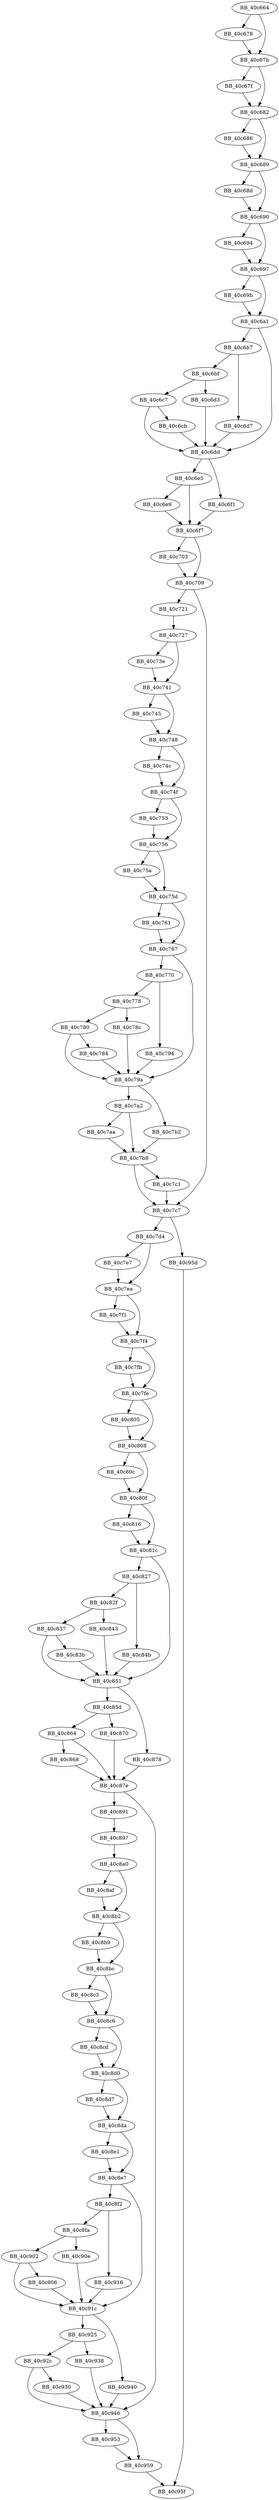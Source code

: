 DiGraph __control87{
BB_40c664->BB_40c678
BB_40c664->BB_40c67b
BB_40c678->BB_40c67b
BB_40c67b->BB_40c67f
BB_40c67b->BB_40c682
BB_40c67f->BB_40c682
BB_40c682->BB_40c686
BB_40c682->BB_40c689
BB_40c686->BB_40c689
BB_40c689->BB_40c68d
BB_40c689->BB_40c690
BB_40c68d->BB_40c690
BB_40c690->BB_40c694
BB_40c690->BB_40c697
BB_40c694->BB_40c697
BB_40c697->BB_40c69b
BB_40c697->BB_40c6a1
BB_40c69b->BB_40c6a1
BB_40c6a1->BB_40c6b7
BB_40c6a1->BB_40c6dd
BB_40c6b7->BB_40c6bf
BB_40c6b7->BB_40c6d7
BB_40c6bf->BB_40c6c7
BB_40c6bf->BB_40c6d3
BB_40c6c7->BB_40c6cb
BB_40c6c7->BB_40c6dd
BB_40c6cb->BB_40c6dd
BB_40c6d3->BB_40c6dd
BB_40c6d7->BB_40c6dd
BB_40c6dd->BB_40c6e5
BB_40c6dd->BB_40c6f1
BB_40c6e5->BB_40c6e9
BB_40c6e5->BB_40c6f7
BB_40c6e9->BB_40c6f7
BB_40c6f1->BB_40c6f7
BB_40c6f7->BB_40c703
BB_40c6f7->BB_40c709
BB_40c703->BB_40c709
BB_40c709->BB_40c721
BB_40c709->BB_40c7c7
BB_40c721->BB_40c727
BB_40c727->BB_40c73e
BB_40c727->BB_40c741
BB_40c73e->BB_40c741
BB_40c741->BB_40c745
BB_40c741->BB_40c748
BB_40c745->BB_40c748
BB_40c748->BB_40c74c
BB_40c748->BB_40c74f
BB_40c74c->BB_40c74f
BB_40c74f->BB_40c753
BB_40c74f->BB_40c756
BB_40c753->BB_40c756
BB_40c756->BB_40c75a
BB_40c756->BB_40c75d
BB_40c75a->BB_40c75d
BB_40c75d->BB_40c761
BB_40c75d->BB_40c767
BB_40c761->BB_40c767
BB_40c767->BB_40c770
BB_40c767->BB_40c79a
BB_40c770->BB_40c778
BB_40c770->BB_40c794
BB_40c778->BB_40c780
BB_40c778->BB_40c78c
BB_40c780->BB_40c784
BB_40c780->BB_40c79a
BB_40c784->BB_40c79a
BB_40c78c->BB_40c79a
BB_40c794->BB_40c79a
BB_40c79a->BB_40c7a2
BB_40c79a->BB_40c7b2
BB_40c7a2->BB_40c7aa
BB_40c7a2->BB_40c7b8
BB_40c7aa->BB_40c7b8
BB_40c7b2->BB_40c7b8
BB_40c7b8->BB_40c7c1
BB_40c7b8->BB_40c7c7
BB_40c7c1->BB_40c7c7
BB_40c7c7->BB_40c7d4
BB_40c7c7->BB_40c95d
BB_40c7d4->BB_40c7e7
BB_40c7d4->BB_40c7ea
BB_40c7e7->BB_40c7ea
BB_40c7ea->BB_40c7f1
BB_40c7ea->BB_40c7f4
BB_40c7f1->BB_40c7f4
BB_40c7f4->BB_40c7fb
BB_40c7f4->BB_40c7fe
BB_40c7fb->BB_40c7fe
BB_40c7fe->BB_40c805
BB_40c7fe->BB_40c808
BB_40c805->BB_40c808
BB_40c808->BB_40c80c
BB_40c808->BB_40c80f
BB_40c80c->BB_40c80f
BB_40c80f->BB_40c816
BB_40c80f->BB_40c81c
BB_40c816->BB_40c81c
BB_40c81c->BB_40c827
BB_40c81c->BB_40c851
BB_40c827->BB_40c82f
BB_40c827->BB_40c84b
BB_40c82f->BB_40c837
BB_40c82f->BB_40c843
BB_40c837->BB_40c83b
BB_40c837->BB_40c851
BB_40c83b->BB_40c851
BB_40c843->BB_40c851
BB_40c84b->BB_40c851
BB_40c851->BB_40c85d
BB_40c851->BB_40c878
BB_40c85d->BB_40c864
BB_40c85d->BB_40c870
BB_40c864->BB_40c868
BB_40c864->BB_40c87e
BB_40c868->BB_40c87e
BB_40c870->BB_40c87e
BB_40c878->BB_40c87e
BB_40c87e->BB_40c891
BB_40c87e->BB_40c946
BB_40c891->BB_40c897
BB_40c897->BB_40c8a0
BB_40c8a0->BB_40c8af
BB_40c8a0->BB_40c8b2
BB_40c8af->BB_40c8b2
BB_40c8b2->BB_40c8b9
BB_40c8b2->BB_40c8bc
BB_40c8b9->BB_40c8bc
BB_40c8bc->BB_40c8c3
BB_40c8bc->BB_40c8c6
BB_40c8c3->BB_40c8c6
BB_40c8c6->BB_40c8cd
BB_40c8c6->BB_40c8d0
BB_40c8cd->BB_40c8d0
BB_40c8d0->BB_40c8d7
BB_40c8d0->BB_40c8da
BB_40c8d7->BB_40c8da
BB_40c8da->BB_40c8e1
BB_40c8da->BB_40c8e7
BB_40c8e1->BB_40c8e7
BB_40c8e7->BB_40c8f2
BB_40c8e7->BB_40c91c
BB_40c8f2->BB_40c8fa
BB_40c8f2->BB_40c916
BB_40c8fa->BB_40c902
BB_40c8fa->BB_40c90e
BB_40c902->BB_40c906
BB_40c902->BB_40c91c
BB_40c906->BB_40c91c
BB_40c90e->BB_40c91c
BB_40c916->BB_40c91c
BB_40c91c->BB_40c925
BB_40c91c->BB_40c940
BB_40c925->BB_40c92c
BB_40c925->BB_40c938
BB_40c92c->BB_40c930
BB_40c92c->BB_40c946
BB_40c930->BB_40c946
BB_40c938->BB_40c946
BB_40c940->BB_40c946
BB_40c946->BB_40c953
BB_40c946->BB_40c959
BB_40c953->BB_40c959
BB_40c959->BB_40c95f
BB_40c95d->BB_40c95f
}

